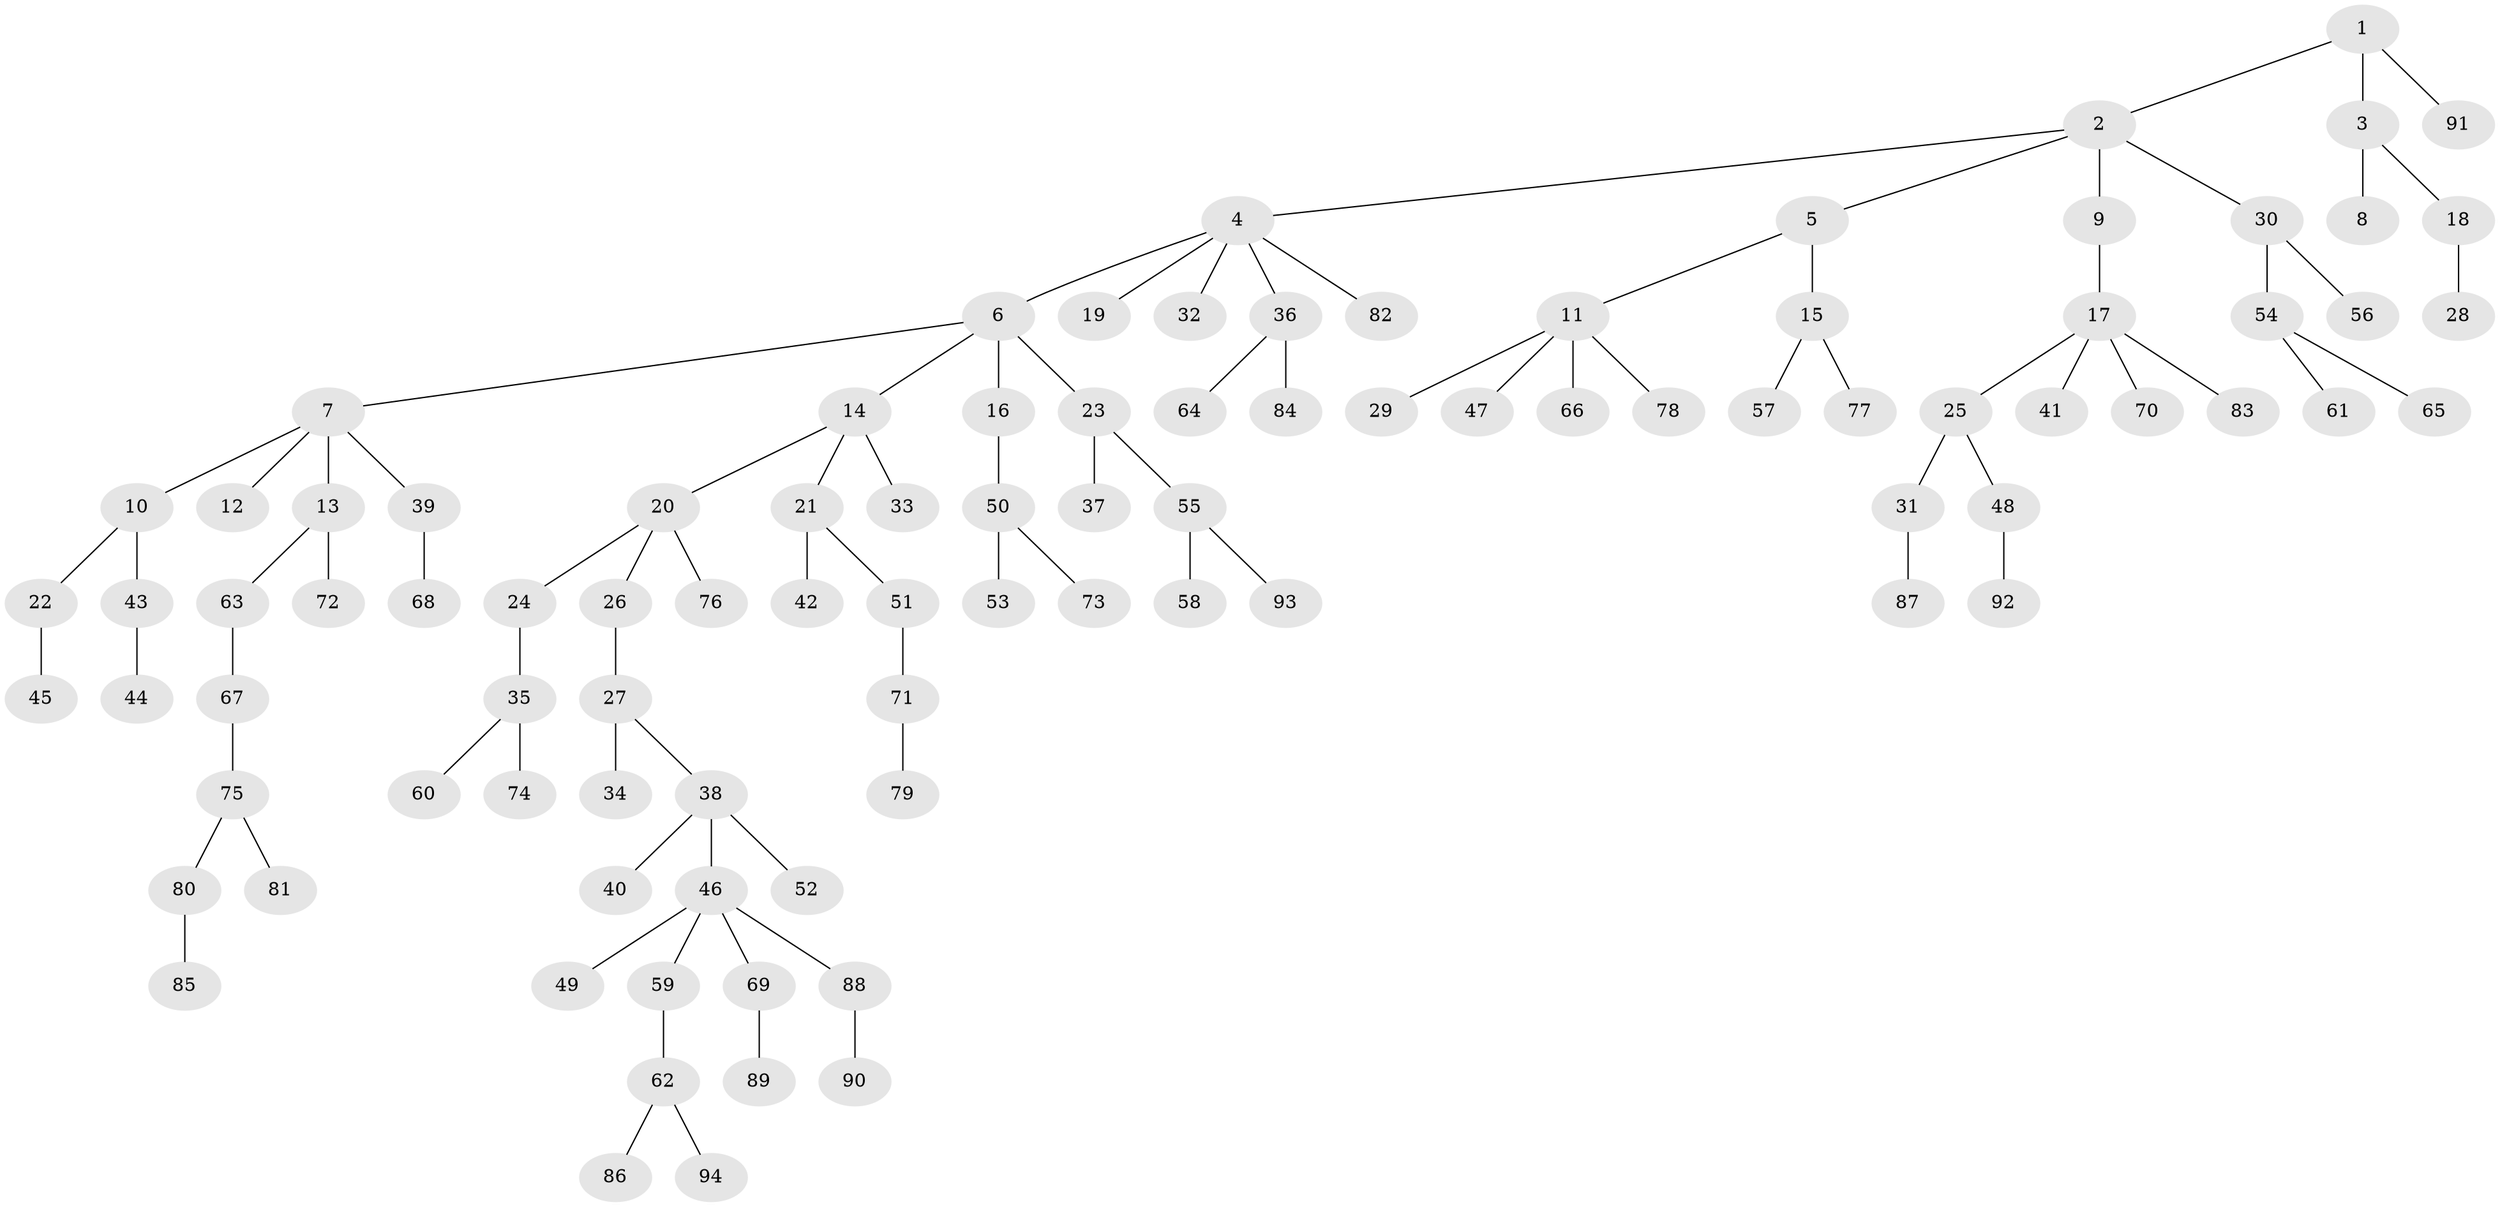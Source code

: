 // Generated by graph-tools (version 1.1) at 2025/36/03/09/25 02:36:56]
// undirected, 94 vertices, 93 edges
graph export_dot {
graph [start="1"]
  node [color=gray90,style=filled];
  1;
  2;
  3;
  4;
  5;
  6;
  7;
  8;
  9;
  10;
  11;
  12;
  13;
  14;
  15;
  16;
  17;
  18;
  19;
  20;
  21;
  22;
  23;
  24;
  25;
  26;
  27;
  28;
  29;
  30;
  31;
  32;
  33;
  34;
  35;
  36;
  37;
  38;
  39;
  40;
  41;
  42;
  43;
  44;
  45;
  46;
  47;
  48;
  49;
  50;
  51;
  52;
  53;
  54;
  55;
  56;
  57;
  58;
  59;
  60;
  61;
  62;
  63;
  64;
  65;
  66;
  67;
  68;
  69;
  70;
  71;
  72;
  73;
  74;
  75;
  76;
  77;
  78;
  79;
  80;
  81;
  82;
  83;
  84;
  85;
  86;
  87;
  88;
  89;
  90;
  91;
  92;
  93;
  94;
  1 -- 2;
  1 -- 3;
  1 -- 91;
  2 -- 4;
  2 -- 5;
  2 -- 9;
  2 -- 30;
  3 -- 8;
  3 -- 18;
  4 -- 6;
  4 -- 19;
  4 -- 32;
  4 -- 36;
  4 -- 82;
  5 -- 11;
  5 -- 15;
  6 -- 7;
  6 -- 14;
  6 -- 16;
  6 -- 23;
  7 -- 10;
  7 -- 12;
  7 -- 13;
  7 -- 39;
  9 -- 17;
  10 -- 22;
  10 -- 43;
  11 -- 29;
  11 -- 47;
  11 -- 66;
  11 -- 78;
  13 -- 63;
  13 -- 72;
  14 -- 20;
  14 -- 21;
  14 -- 33;
  15 -- 57;
  15 -- 77;
  16 -- 50;
  17 -- 25;
  17 -- 41;
  17 -- 70;
  17 -- 83;
  18 -- 28;
  20 -- 24;
  20 -- 26;
  20 -- 76;
  21 -- 42;
  21 -- 51;
  22 -- 45;
  23 -- 37;
  23 -- 55;
  24 -- 35;
  25 -- 31;
  25 -- 48;
  26 -- 27;
  27 -- 34;
  27 -- 38;
  30 -- 54;
  30 -- 56;
  31 -- 87;
  35 -- 60;
  35 -- 74;
  36 -- 64;
  36 -- 84;
  38 -- 40;
  38 -- 46;
  38 -- 52;
  39 -- 68;
  43 -- 44;
  46 -- 49;
  46 -- 59;
  46 -- 69;
  46 -- 88;
  48 -- 92;
  50 -- 53;
  50 -- 73;
  51 -- 71;
  54 -- 61;
  54 -- 65;
  55 -- 58;
  55 -- 93;
  59 -- 62;
  62 -- 86;
  62 -- 94;
  63 -- 67;
  67 -- 75;
  69 -- 89;
  71 -- 79;
  75 -- 80;
  75 -- 81;
  80 -- 85;
  88 -- 90;
}
